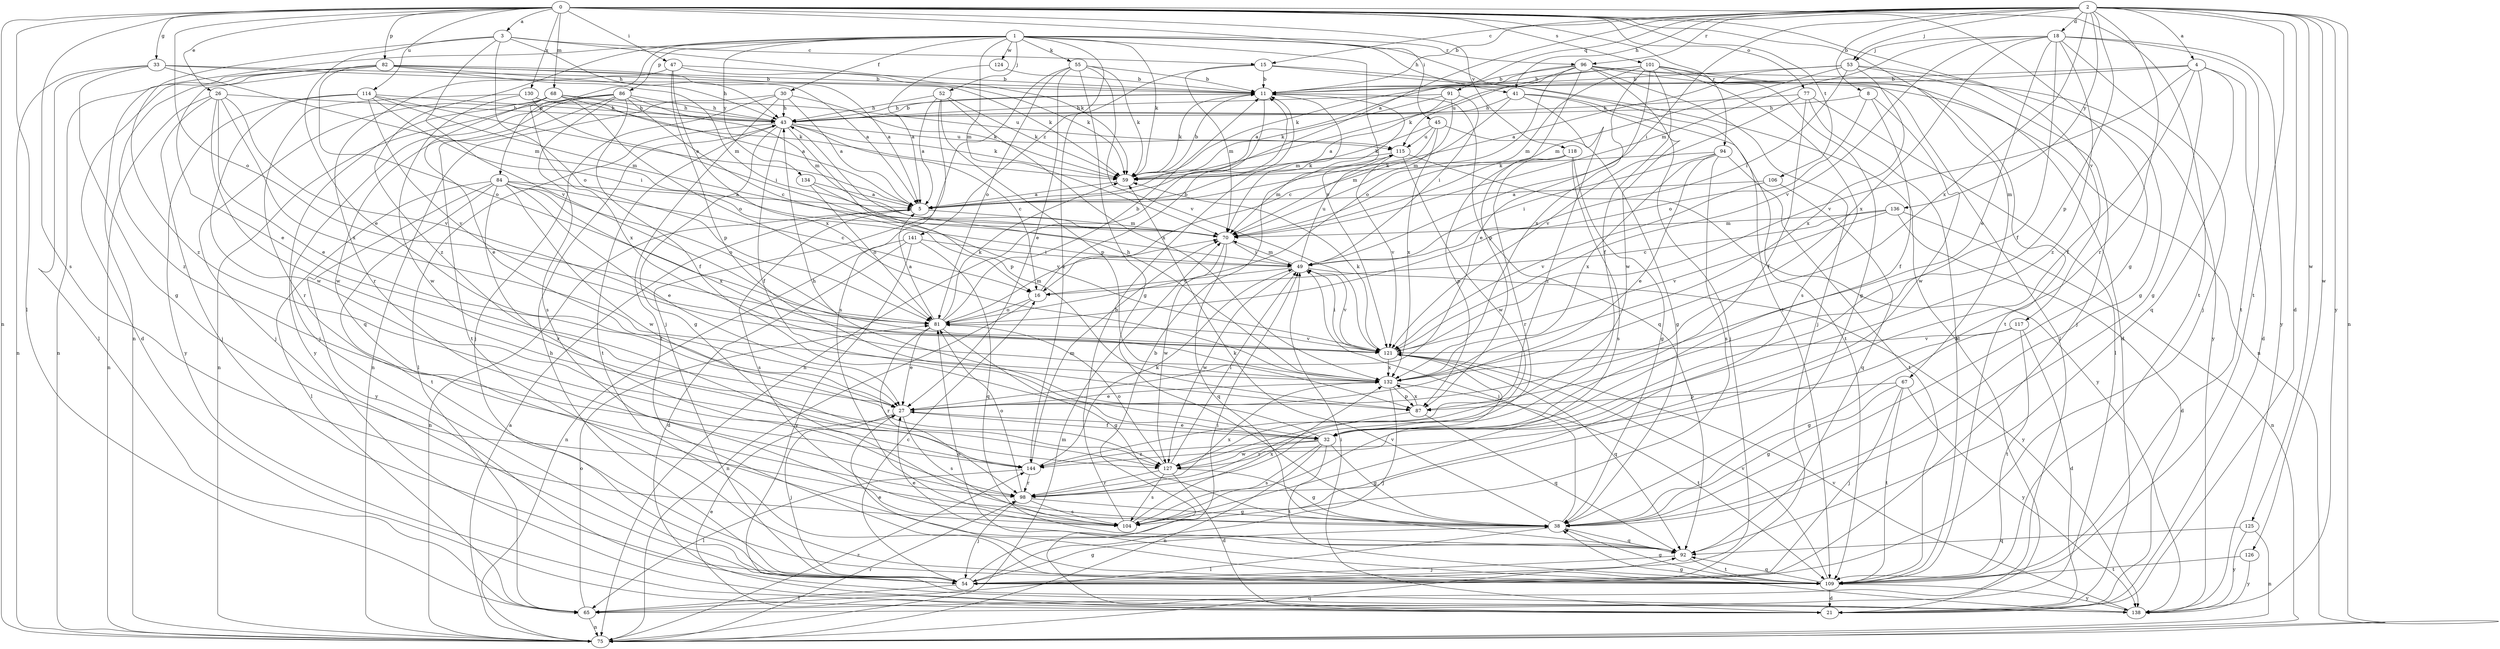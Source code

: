 strict digraph  {
0;
1;
2;
3;
4;
5;
8;
11;
15;
16;
18;
21;
26;
27;
30;
32;
33;
38;
41;
43;
45;
47;
49;
52;
53;
54;
55;
59;
65;
67;
68;
70;
75;
77;
81;
82;
84;
86;
87;
91;
92;
94;
96;
98;
101;
104;
106;
109;
114;
115;
117;
118;
121;
124;
125;
126;
127;
130;
132;
134;
136;
138;
141;
144;
0 -> 3  [label=a];
0 -> 26  [label=e];
0 -> 33  [label=g];
0 -> 38  [label=g];
0 -> 45  [label=i];
0 -> 47  [label=i];
0 -> 65  [label=l];
0 -> 67  [label=m];
0 -> 68  [label=m];
0 -> 75  [label=n];
0 -> 77  [label=o];
0 -> 81  [label=o];
0 -> 82  [label=p];
0 -> 94  [label=r];
0 -> 101  [label=s];
0 -> 104  [label=s];
0 -> 106  [label=t];
0 -> 109  [label=t];
0 -> 114  [label=u];
0 -> 117  [label=v];
0 -> 118  [label=v];
0 -> 130  [label=x];
1 -> 30  [label=f];
1 -> 41  [label=h];
1 -> 52  [label=j];
1 -> 55  [label=k];
1 -> 59  [label=k];
1 -> 70  [label=m];
1 -> 75  [label=n];
1 -> 84  [label=p];
1 -> 86  [label=p];
1 -> 96  [label=r];
1 -> 109  [label=t];
1 -> 121  [label=v];
1 -> 124  [label=w];
1 -> 134  [label=y];
1 -> 141  [label=z];
1 -> 144  [label=z];
2 -> 4  [label=a];
2 -> 5  [label=a];
2 -> 8  [label=b];
2 -> 11  [label=b];
2 -> 15  [label=c];
2 -> 18  [label=d];
2 -> 21  [label=d];
2 -> 41  [label=h];
2 -> 49  [label=i];
2 -> 53  [label=j];
2 -> 75  [label=n];
2 -> 87  [label=p];
2 -> 91  [label=q];
2 -> 96  [label=r];
2 -> 98  [label=r];
2 -> 109  [label=t];
2 -> 125  [label=w];
2 -> 126  [label=w];
2 -> 132  [label=x];
2 -> 136  [label=y];
2 -> 138  [label=y];
3 -> 15  [label=c];
3 -> 27  [label=e];
3 -> 43  [label=h];
3 -> 59  [label=k];
3 -> 81  [label=o];
3 -> 121  [label=v];
3 -> 144  [label=z];
4 -> 11  [label=b];
4 -> 21  [label=d];
4 -> 32  [label=f];
4 -> 38  [label=g];
4 -> 59  [label=k];
4 -> 92  [label=q];
4 -> 121  [label=v];
5 -> 70  [label=m];
5 -> 75  [label=n];
5 -> 104  [label=s];
8 -> 32  [label=f];
8 -> 43  [label=h];
8 -> 81  [label=o];
8 -> 127  [label=w];
11 -> 43  [label=h];
11 -> 59  [label=k];
11 -> 70  [label=m];
11 -> 75  [label=n];
11 -> 92  [label=q];
15 -> 11  [label=b];
15 -> 21  [label=d];
15 -> 70  [label=m];
15 -> 75  [label=n];
15 -> 144  [label=z];
16 -> 11  [label=b];
16 -> 75  [label=n];
16 -> 81  [label=o];
18 -> 27  [label=e];
18 -> 32  [label=f];
18 -> 53  [label=j];
18 -> 54  [label=j];
18 -> 70  [label=m];
18 -> 109  [label=t];
18 -> 121  [label=v];
18 -> 132  [label=x];
18 -> 138  [label=y];
18 -> 144  [label=z];
21 -> 11  [label=b];
21 -> 27  [label=e];
21 -> 49  [label=i];
26 -> 27  [label=e];
26 -> 43  [label=h];
26 -> 54  [label=j];
26 -> 75  [label=n];
26 -> 121  [label=v];
26 -> 127  [label=w];
26 -> 132  [label=x];
27 -> 32  [label=f];
27 -> 54  [label=j];
27 -> 104  [label=s];
30 -> 5  [label=a];
30 -> 43  [label=h];
30 -> 54  [label=j];
30 -> 59  [label=k];
30 -> 75  [label=n];
30 -> 109  [label=t];
32 -> 27  [label=e];
32 -> 38  [label=g];
32 -> 43  [label=h];
32 -> 75  [label=n];
32 -> 104  [label=s];
32 -> 109  [label=t];
32 -> 127  [label=w];
32 -> 144  [label=z];
33 -> 5  [label=a];
33 -> 11  [label=b];
33 -> 38  [label=g];
33 -> 65  [label=l];
33 -> 70  [label=m];
33 -> 75  [label=n];
38 -> 49  [label=i];
38 -> 59  [label=k];
38 -> 65  [label=l];
38 -> 92  [label=q];
41 -> 16  [label=c];
41 -> 43  [label=h];
41 -> 54  [label=j];
41 -> 109  [label=t];
41 -> 144  [label=z];
43 -> 11  [label=b];
43 -> 16  [label=c];
43 -> 32  [label=f];
43 -> 38  [label=g];
43 -> 59  [label=k];
43 -> 65  [label=l];
43 -> 87  [label=p];
43 -> 109  [label=t];
43 -> 115  [label=u];
45 -> 38  [label=g];
45 -> 59  [label=k];
45 -> 70  [label=m];
45 -> 115  [label=u];
45 -> 132  [label=x];
47 -> 11  [label=b];
47 -> 59  [label=k];
47 -> 87  [label=p];
47 -> 98  [label=r];
47 -> 132  [label=x];
49 -> 16  [label=c];
49 -> 70  [label=m];
49 -> 115  [label=u];
49 -> 121  [label=v];
49 -> 127  [label=w];
49 -> 138  [label=y];
52 -> 5  [label=a];
52 -> 43  [label=h];
52 -> 59  [label=k];
52 -> 87  [label=p];
52 -> 104  [label=s];
52 -> 132  [label=x];
53 -> 5  [label=a];
53 -> 11  [label=b];
53 -> 38  [label=g];
53 -> 49  [label=i];
53 -> 54  [label=j];
53 -> 70  [label=m];
53 -> 132  [label=x];
54 -> 16  [label=c];
54 -> 38  [label=g];
54 -> 43  [label=h];
54 -> 49  [label=i];
54 -> 65  [label=l];
55 -> 11  [label=b];
55 -> 27  [label=e];
55 -> 38  [label=g];
55 -> 54  [label=j];
55 -> 59  [label=k];
55 -> 81  [label=o];
55 -> 121  [label=v];
59 -> 5  [label=a];
59 -> 11  [label=b];
65 -> 75  [label=n];
65 -> 81  [label=o];
67 -> 38  [label=g];
67 -> 54  [label=j];
67 -> 87  [label=p];
67 -> 109  [label=t];
67 -> 138  [label=y];
68 -> 5  [label=a];
68 -> 27  [label=e];
68 -> 43  [label=h];
68 -> 54  [label=j];
68 -> 81  [label=o];
68 -> 115  [label=u];
68 -> 132  [label=x];
68 -> 138  [label=y];
70 -> 49  [label=i];
70 -> 92  [label=q];
70 -> 127  [label=w];
75 -> 5  [label=a];
75 -> 70  [label=m];
75 -> 92  [label=q];
75 -> 98  [label=r];
75 -> 144  [label=z];
77 -> 32  [label=f];
77 -> 43  [label=h];
77 -> 65  [label=l];
77 -> 109  [label=t];
77 -> 121  [label=v];
81 -> 5  [label=a];
81 -> 11  [label=b];
81 -> 27  [label=e];
81 -> 38  [label=g];
81 -> 59  [label=k];
81 -> 70  [label=m];
81 -> 98  [label=r];
81 -> 121  [label=v];
82 -> 5  [label=a];
82 -> 11  [label=b];
82 -> 21  [label=d];
82 -> 27  [label=e];
82 -> 43  [label=h];
82 -> 59  [label=k];
82 -> 70  [label=m];
82 -> 75  [label=n];
82 -> 81  [label=o];
82 -> 144  [label=z];
84 -> 5  [label=a];
84 -> 16  [label=c];
84 -> 27  [label=e];
84 -> 65  [label=l];
84 -> 81  [label=o];
84 -> 98  [label=r];
84 -> 109  [label=t];
84 -> 127  [label=w];
84 -> 132  [label=x];
84 -> 138  [label=y];
86 -> 16  [label=c];
86 -> 32  [label=f];
86 -> 43  [label=h];
86 -> 54  [label=j];
86 -> 70  [label=m];
86 -> 75  [label=n];
86 -> 92  [label=q];
86 -> 104  [label=s];
86 -> 109  [label=t];
87 -> 92  [label=q];
87 -> 98  [label=r];
87 -> 132  [label=x];
91 -> 5  [label=a];
91 -> 43  [label=h];
91 -> 49  [label=i];
91 -> 59  [label=k];
91 -> 70  [label=m];
92 -> 27  [label=e];
92 -> 54  [label=j];
92 -> 109  [label=t];
94 -> 27  [label=e];
94 -> 49  [label=i];
94 -> 59  [label=k];
94 -> 104  [label=s];
94 -> 109  [label=t];
94 -> 132  [label=x];
96 -> 5  [label=a];
96 -> 11  [label=b];
96 -> 21  [label=d];
96 -> 54  [label=j];
96 -> 65  [label=l];
96 -> 81  [label=o];
96 -> 87  [label=p];
96 -> 115  [label=u];
96 -> 127  [label=w];
96 -> 138  [label=y];
98 -> 38  [label=g];
98 -> 54  [label=j];
98 -> 81  [label=o];
98 -> 104  [label=s];
98 -> 132  [label=x];
101 -> 11  [label=b];
101 -> 27  [label=e];
101 -> 32  [label=f];
101 -> 38  [label=g];
101 -> 59  [label=k];
101 -> 70  [label=m];
101 -> 104  [label=s];
101 -> 109  [label=t];
101 -> 132  [label=x];
104 -> 11  [label=b];
104 -> 121  [label=v];
104 -> 132  [label=x];
106 -> 5  [label=a];
106 -> 92  [label=q];
106 -> 121  [label=v];
109 -> 21  [label=d];
109 -> 27  [label=e];
109 -> 38  [label=g];
109 -> 81  [label=o];
109 -> 92  [label=q];
109 -> 121  [label=v];
109 -> 138  [label=y];
114 -> 5  [label=a];
114 -> 43  [label=h];
114 -> 49  [label=i];
114 -> 70  [label=m];
114 -> 121  [label=v];
114 -> 127  [label=w];
114 -> 138  [label=y];
115 -> 59  [label=k];
115 -> 70  [label=m];
115 -> 121  [label=v];
115 -> 127  [label=w];
115 -> 138  [label=y];
117 -> 21  [label=d];
117 -> 38  [label=g];
117 -> 109  [label=t];
117 -> 121  [label=v];
118 -> 38  [label=g];
118 -> 59  [label=k];
118 -> 87  [label=p];
118 -> 98  [label=r];
118 -> 104  [label=s];
121 -> 49  [label=i];
121 -> 59  [label=k];
121 -> 92  [label=q];
121 -> 132  [label=x];
124 -> 5  [label=a];
124 -> 11  [label=b];
125 -> 75  [label=n];
125 -> 92  [label=q];
125 -> 138  [label=y];
126 -> 109  [label=t];
126 -> 138  [label=y];
127 -> 21  [label=d];
127 -> 38  [label=g];
127 -> 49  [label=i];
127 -> 81  [label=o];
127 -> 98  [label=r];
127 -> 104  [label=s];
130 -> 43  [label=h];
130 -> 49  [label=i];
130 -> 59  [label=k];
130 -> 98  [label=r];
130 -> 127  [label=w];
132 -> 27  [label=e];
132 -> 43  [label=h];
132 -> 54  [label=j];
132 -> 87  [label=p];
132 -> 109  [label=t];
134 -> 5  [label=a];
134 -> 81  [label=o];
134 -> 121  [label=v];
136 -> 16  [label=c];
136 -> 21  [label=d];
136 -> 70  [label=m];
136 -> 75  [label=n];
136 -> 121  [label=v];
138 -> 38  [label=g];
138 -> 121  [label=v];
141 -> 21  [label=d];
141 -> 49  [label=i];
141 -> 75  [label=n];
141 -> 92  [label=q];
141 -> 138  [label=y];
144 -> 65  [label=l];
144 -> 70  [label=m];
144 -> 98  [label=r];
144 -> 49  [label=k];
}
